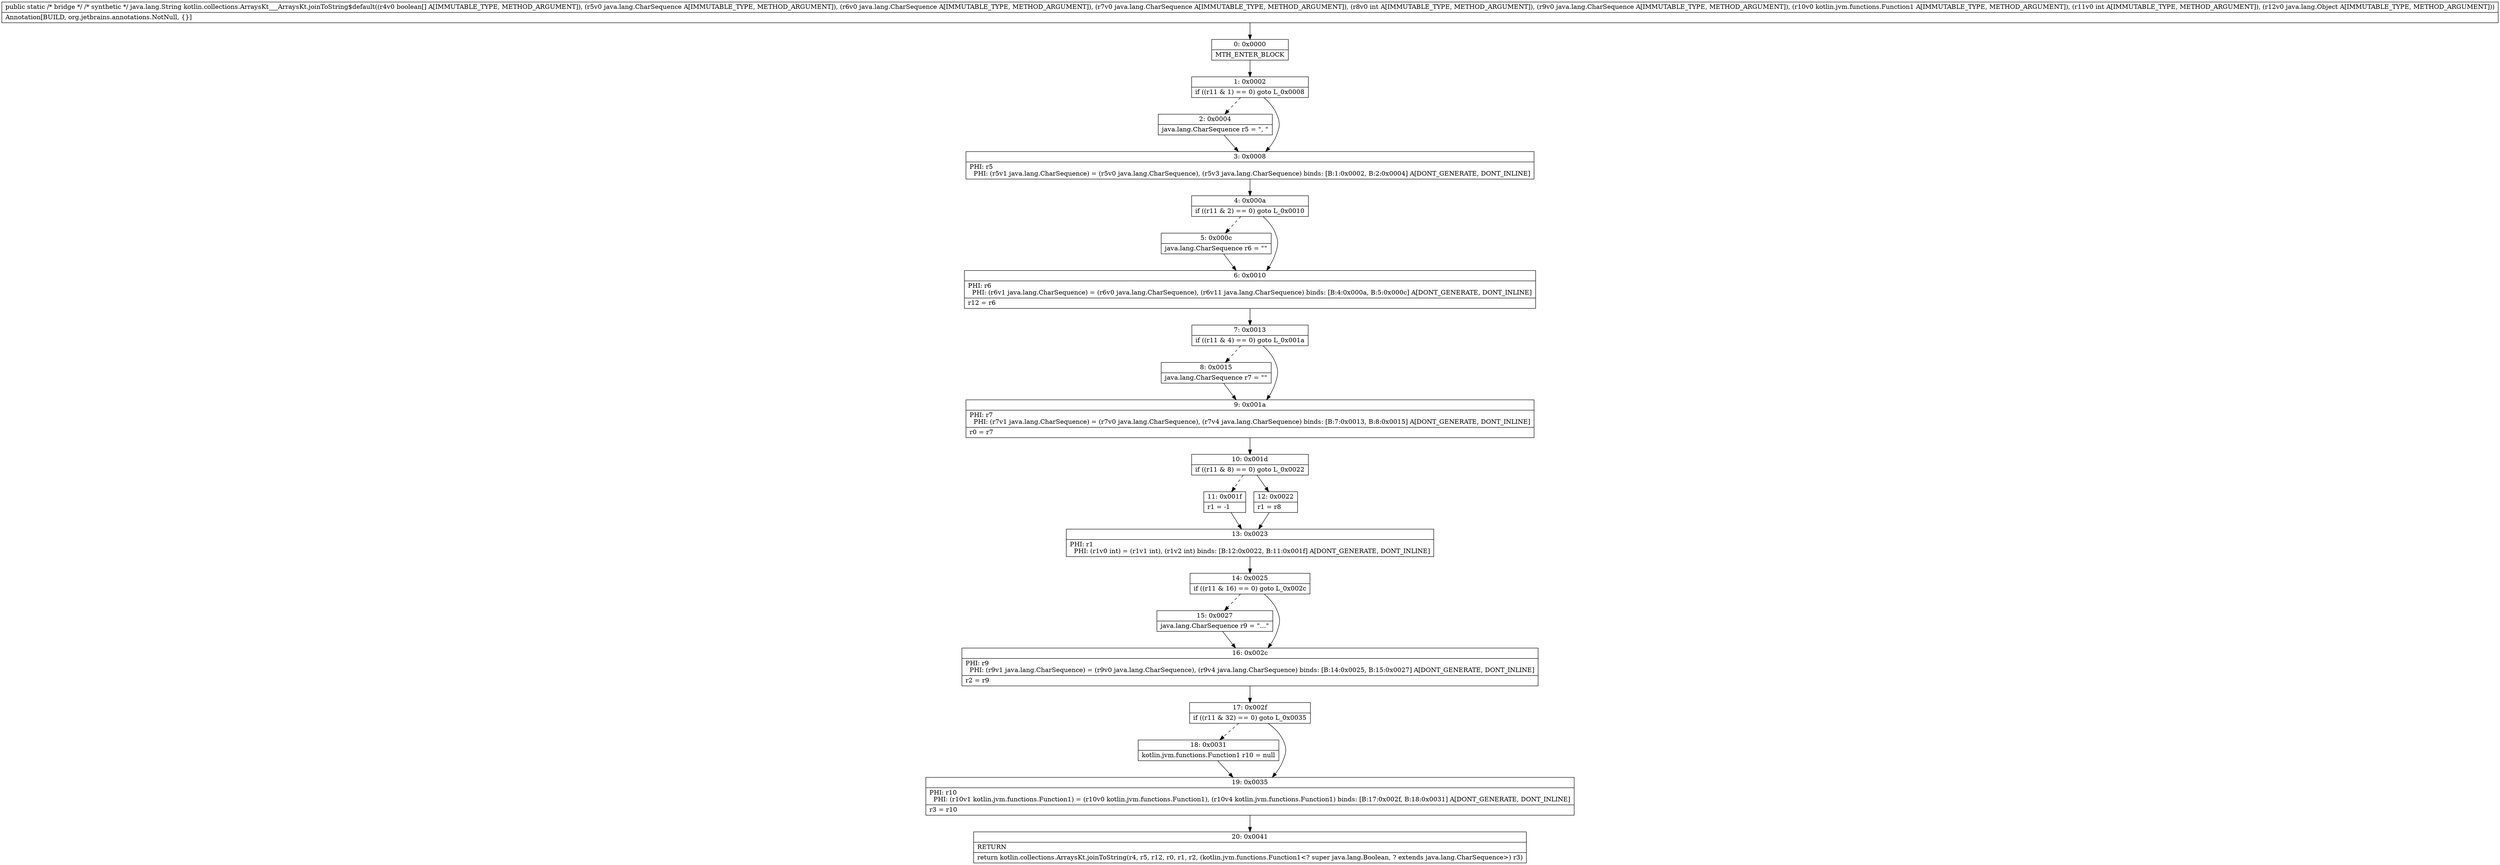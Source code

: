 digraph "CFG forkotlin.collections.ArraysKt___ArraysKt.joinToString$default([ZLjava\/lang\/CharSequence;Ljava\/lang\/CharSequence;Ljava\/lang\/CharSequence;ILjava\/lang\/CharSequence;Lkotlin\/jvm\/functions\/Function1;ILjava\/lang\/Object;)Ljava\/lang\/String;" {
Node_0 [shape=record,label="{0\:\ 0x0000|MTH_ENTER_BLOCK\l}"];
Node_1 [shape=record,label="{1\:\ 0x0002|if ((r11 & 1) == 0) goto L_0x0008\l}"];
Node_2 [shape=record,label="{2\:\ 0x0004|java.lang.CharSequence r5 = \", \"\l}"];
Node_3 [shape=record,label="{3\:\ 0x0008|PHI: r5 \l  PHI: (r5v1 java.lang.CharSequence) = (r5v0 java.lang.CharSequence), (r5v3 java.lang.CharSequence) binds: [B:1:0x0002, B:2:0x0004] A[DONT_GENERATE, DONT_INLINE]\l}"];
Node_4 [shape=record,label="{4\:\ 0x000a|if ((r11 & 2) == 0) goto L_0x0010\l}"];
Node_5 [shape=record,label="{5\:\ 0x000c|java.lang.CharSequence r6 = \"\"\l}"];
Node_6 [shape=record,label="{6\:\ 0x0010|PHI: r6 \l  PHI: (r6v1 java.lang.CharSequence) = (r6v0 java.lang.CharSequence), (r6v11 java.lang.CharSequence) binds: [B:4:0x000a, B:5:0x000c] A[DONT_GENERATE, DONT_INLINE]\l|r12 = r6\l}"];
Node_7 [shape=record,label="{7\:\ 0x0013|if ((r11 & 4) == 0) goto L_0x001a\l}"];
Node_8 [shape=record,label="{8\:\ 0x0015|java.lang.CharSequence r7 = \"\"\l}"];
Node_9 [shape=record,label="{9\:\ 0x001a|PHI: r7 \l  PHI: (r7v1 java.lang.CharSequence) = (r7v0 java.lang.CharSequence), (r7v4 java.lang.CharSequence) binds: [B:7:0x0013, B:8:0x0015] A[DONT_GENERATE, DONT_INLINE]\l|r0 = r7\l}"];
Node_10 [shape=record,label="{10\:\ 0x001d|if ((r11 & 8) == 0) goto L_0x0022\l}"];
Node_11 [shape=record,label="{11\:\ 0x001f|r1 = \-1\l}"];
Node_12 [shape=record,label="{12\:\ 0x0022|r1 = r8\l}"];
Node_13 [shape=record,label="{13\:\ 0x0023|PHI: r1 \l  PHI: (r1v0 int) = (r1v1 int), (r1v2 int) binds: [B:12:0x0022, B:11:0x001f] A[DONT_GENERATE, DONT_INLINE]\l}"];
Node_14 [shape=record,label="{14\:\ 0x0025|if ((r11 & 16) == 0) goto L_0x002c\l}"];
Node_15 [shape=record,label="{15\:\ 0x0027|java.lang.CharSequence r9 = \"...\"\l}"];
Node_16 [shape=record,label="{16\:\ 0x002c|PHI: r9 \l  PHI: (r9v1 java.lang.CharSequence) = (r9v0 java.lang.CharSequence), (r9v4 java.lang.CharSequence) binds: [B:14:0x0025, B:15:0x0027] A[DONT_GENERATE, DONT_INLINE]\l|r2 = r9\l}"];
Node_17 [shape=record,label="{17\:\ 0x002f|if ((r11 & 32) == 0) goto L_0x0035\l}"];
Node_18 [shape=record,label="{18\:\ 0x0031|kotlin.jvm.functions.Function1 r10 = null\l}"];
Node_19 [shape=record,label="{19\:\ 0x0035|PHI: r10 \l  PHI: (r10v1 kotlin.jvm.functions.Function1) = (r10v0 kotlin.jvm.functions.Function1), (r10v4 kotlin.jvm.functions.Function1) binds: [B:17:0x002f, B:18:0x0031] A[DONT_GENERATE, DONT_INLINE]\l|r3 = r10\l}"];
Node_20 [shape=record,label="{20\:\ 0x0041|RETURN\l|return kotlin.collections.ArraysKt.joinToString(r4, r5, r12, r0, r1, r2, (kotlin.jvm.functions.Function1\<? super java.lang.Boolean, ? extends java.lang.CharSequence\>) r3)\l}"];
MethodNode[shape=record,label="{public static \/* bridge *\/ \/* synthetic *\/ java.lang.String kotlin.collections.ArraysKt___ArraysKt.joinToString$default((r4v0 boolean[] A[IMMUTABLE_TYPE, METHOD_ARGUMENT]), (r5v0 java.lang.CharSequence A[IMMUTABLE_TYPE, METHOD_ARGUMENT]), (r6v0 java.lang.CharSequence A[IMMUTABLE_TYPE, METHOD_ARGUMENT]), (r7v0 java.lang.CharSequence A[IMMUTABLE_TYPE, METHOD_ARGUMENT]), (r8v0 int A[IMMUTABLE_TYPE, METHOD_ARGUMENT]), (r9v0 java.lang.CharSequence A[IMMUTABLE_TYPE, METHOD_ARGUMENT]), (r10v0 kotlin.jvm.functions.Function1 A[IMMUTABLE_TYPE, METHOD_ARGUMENT]), (r11v0 int A[IMMUTABLE_TYPE, METHOD_ARGUMENT]), (r12v0 java.lang.Object A[IMMUTABLE_TYPE, METHOD_ARGUMENT]))  | Annotation[BUILD, org.jetbrains.annotations.NotNull, \{\}]\l}"];
MethodNode -> Node_0;
Node_0 -> Node_1;
Node_1 -> Node_2[style=dashed];
Node_1 -> Node_3;
Node_2 -> Node_3;
Node_3 -> Node_4;
Node_4 -> Node_5[style=dashed];
Node_4 -> Node_6;
Node_5 -> Node_6;
Node_6 -> Node_7;
Node_7 -> Node_8[style=dashed];
Node_7 -> Node_9;
Node_8 -> Node_9;
Node_9 -> Node_10;
Node_10 -> Node_11[style=dashed];
Node_10 -> Node_12;
Node_11 -> Node_13;
Node_12 -> Node_13;
Node_13 -> Node_14;
Node_14 -> Node_15[style=dashed];
Node_14 -> Node_16;
Node_15 -> Node_16;
Node_16 -> Node_17;
Node_17 -> Node_18[style=dashed];
Node_17 -> Node_19;
Node_18 -> Node_19;
Node_19 -> Node_20;
}

